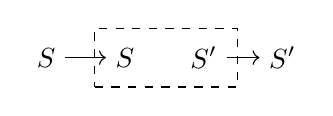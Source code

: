 \begin{tikzpicture}
\node (Sin) {$S$};
\node (Sout) [right of=Sin] {$S$};
\node (Spout) [right of=Sout] {$S'$};
\node (Spin) [right of=Spout] {$S'$};

\draw[->] (Sin) -- (Sout);
\draw[->] (Spout) -- (Spin);

\node[draw,dashed,fit=(Sout) (Spout), inner xsep = 4pt] (box) {};
\end{tikzpicture}
